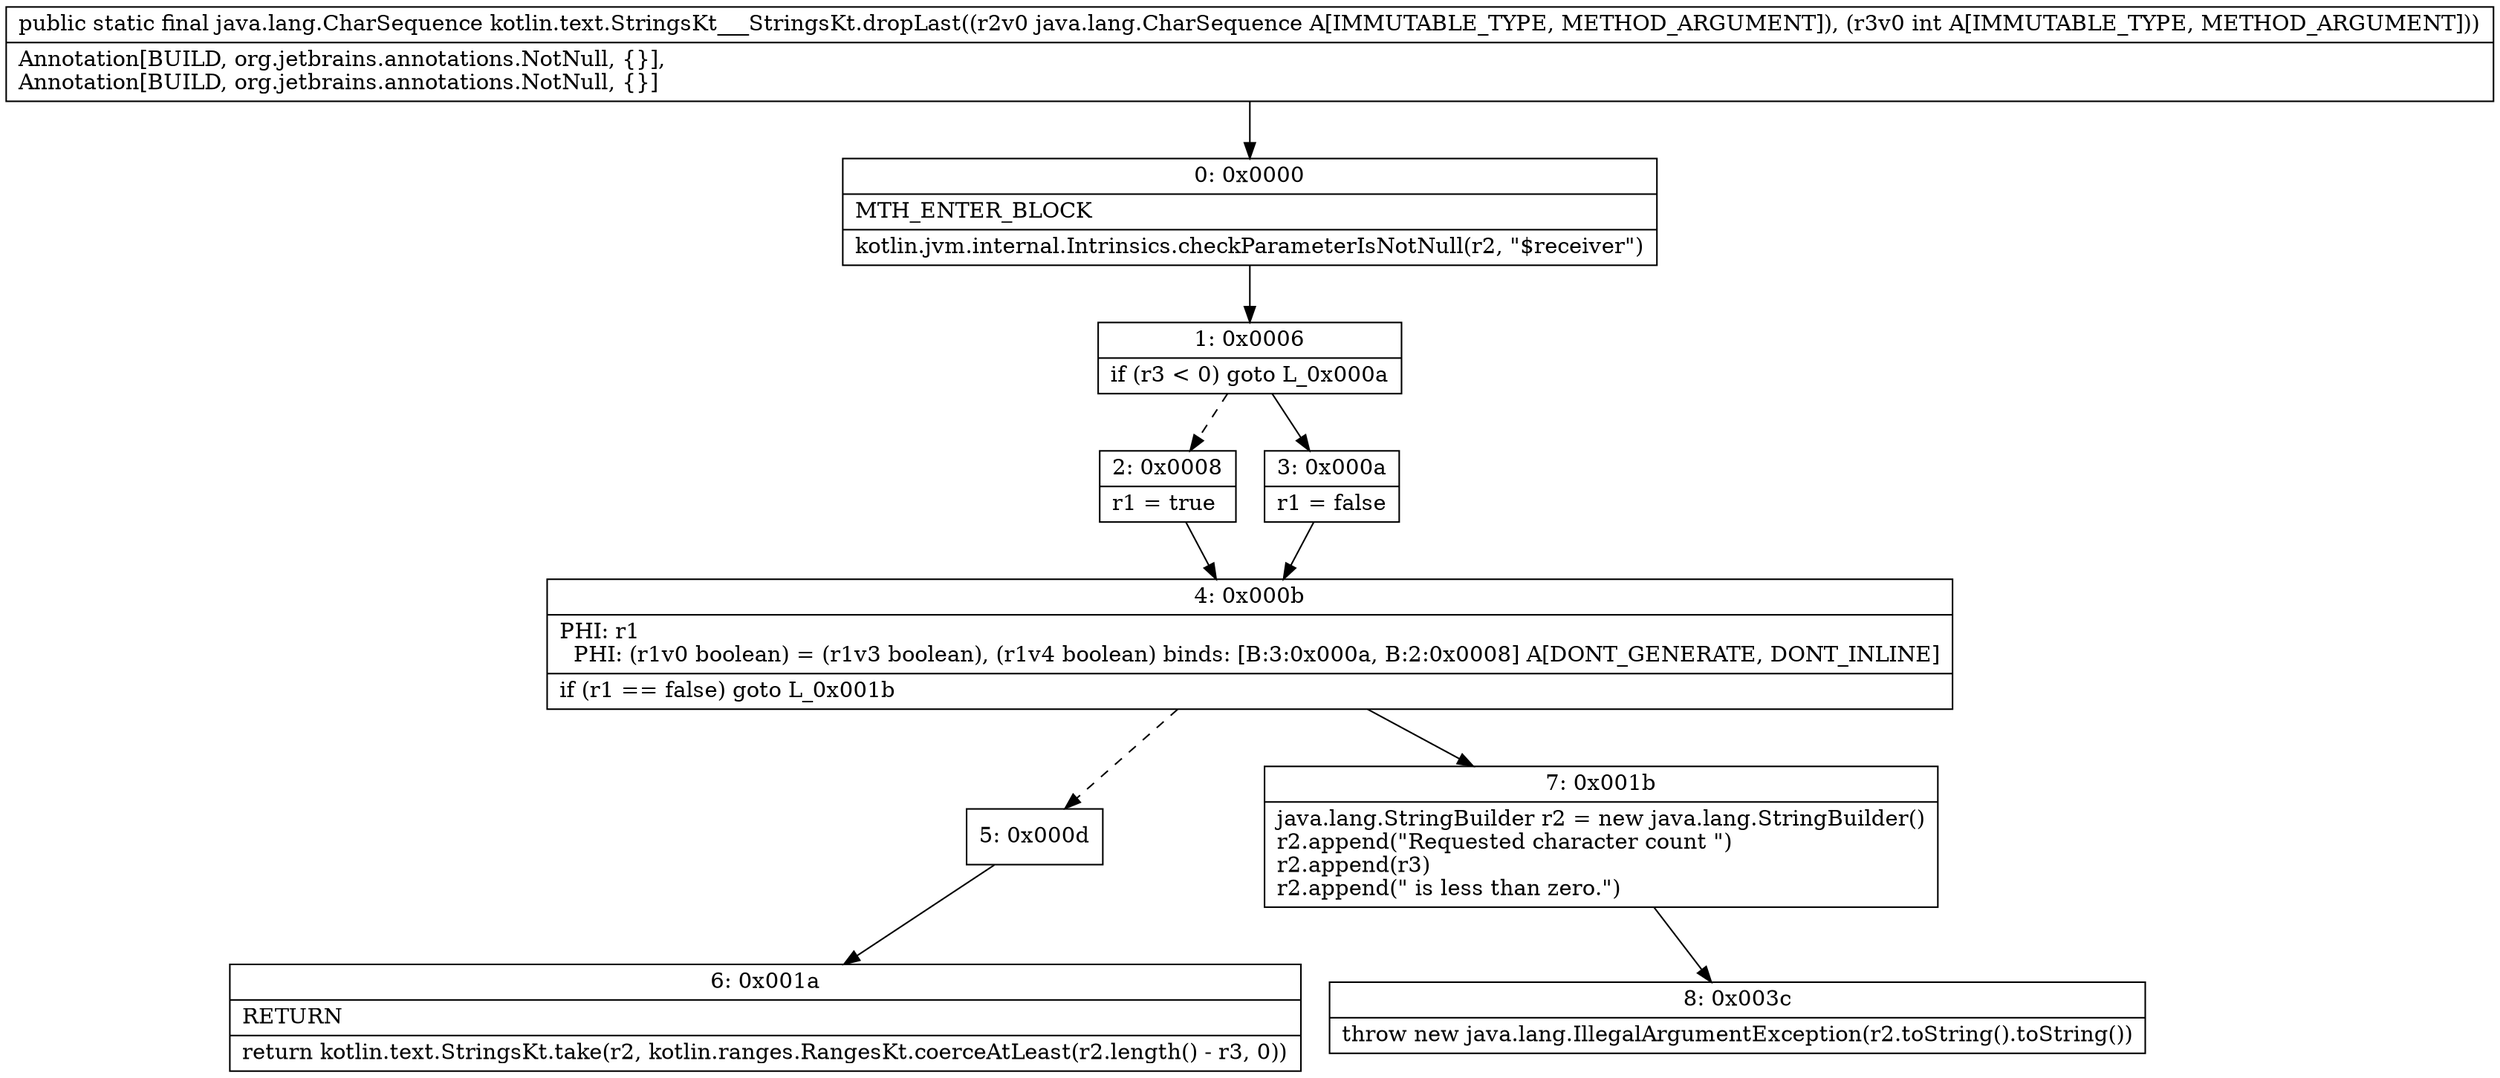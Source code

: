 digraph "CFG forkotlin.text.StringsKt___StringsKt.dropLast(Ljava\/lang\/CharSequence;I)Ljava\/lang\/CharSequence;" {
Node_0 [shape=record,label="{0\:\ 0x0000|MTH_ENTER_BLOCK\l|kotlin.jvm.internal.Intrinsics.checkParameterIsNotNull(r2, \"$receiver\")\l}"];
Node_1 [shape=record,label="{1\:\ 0x0006|if (r3 \< 0) goto L_0x000a\l}"];
Node_2 [shape=record,label="{2\:\ 0x0008|r1 = true\l}"];
Node_3 [shape=record,label="{3\:\ 0x000a|r1 = false\l}"];
Node_4 [shape=record,label="{4\:\ 0x000b|PHI: r1 \l  PHI: (r1v0 boolean) = (r1v3 boolean), (r1v4 boolean) binds: [B:3:0x000a, B:2:0x0008] A[DONT_GENERATE, DONT_INLINE]\l|if (r1 == false) goto L_0x001b\l}"];
Node_5 [shape=record,label="{5\:\ 0x000d}"];
Node_6 [shape=record,label="{6\:\ 0x001a|RETURN\l|return kotlin.text.StringsKt.take(r2, kotlin.ranges.RangesKt.coerceAtLeast(r2.length() \- r3, 0))\l}"];
Node_7 [shape=record,label="{7\:\ 0x001b|java.lang.StringBuilder r2 = new java.lang.StringBuilder()\lr2.append(\"Requested character count \")\lr2.append(r3)\lr2.append(\" is less than zero.\")\l}"];
Node_8 [shape=record,label="{8\:\ 0x003c|throw new java.lang.IllegalArgumentException(r2.toString().toString())\l}"];
MethodNode[shape=record,label="{public static final java.lang.CharSequence kotlin.text.StringsKt___StringsKt.dropLast((r2v0 java.lang.CharSequence A[IMMUTABLE_TYPE, METHOD_ARGUMENT]), (r3v0 int A[IMMUTABLE_TYPE, METHOD_ARGUMENT]))  | Annotation[BUILD, org.jetbrains.annotations.NotNull, \{\}], \lAnnotation[BUILD, org.jetbrains.annotations.NotNull, \{\}]\l}"];
MethodNode -> Node_0;
Node_0 -> Node_1;
Node_1 -> Node_2[style=dashed];
Node_1 -> Node_3;
Node_2 -> Node_4;
Node_3 -> Node_4;
Node_4 -> Node_5[style=dashed];
Node_4 -> Node_7;
Node_5 -> Node_6;
Node_7 -> Node_8;
}

